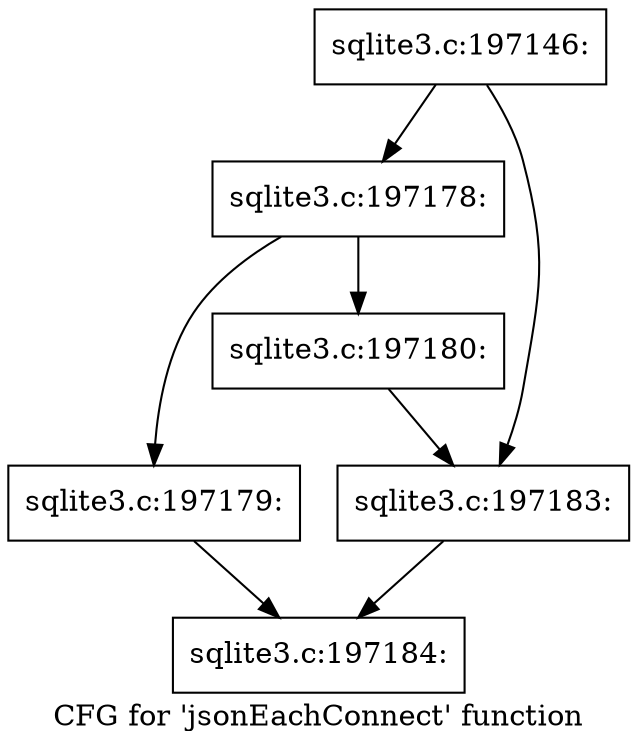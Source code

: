 digraph "CFG for 'jsonEachConnect' function" {
	label="CFG for 'jsonEachConnect' function";

	Node0x55c0f6e0ab50 [shape=record,label="{sqlite3.c:197146:}"];
	Node0x55c0f6e0ab50 -> Node0x55c0f7214e90;
	Node0x55c0f6e0ab50 -> Node0x55c0f7214ee0;
	Node0x55c0f7214e90 [shape=record,label="{sqlite3.c:197178:}"];
	Node0x55c0f7214e90 -> Node0x55c0f7215670;
	Node0x55c0f7214e90 -> Node0x55c0f72156c0;
	Node0x55c0f7215670 [shape=record,label="{sqlite3.c:197179:}"];
	Node0x55c0f7215670 -> Node0x55c0f6e07860;
	Node0x55c0f72156c0 [shape=record,label="{sqlite3.c:197180:}"];
	Node0x55c0f72156c0 -> Node0x55c0f7214ee0;
	Node0x55c0f7214ee0 [shape=record,label="{sqlite3.c:197183:}"];
	Node0x55c0f7214ee0 -> Node0x55c0f6e07860;
	Node0x55c0f6e07860 [shape=record,label="{sqlite3.c:197184:}"];
}
